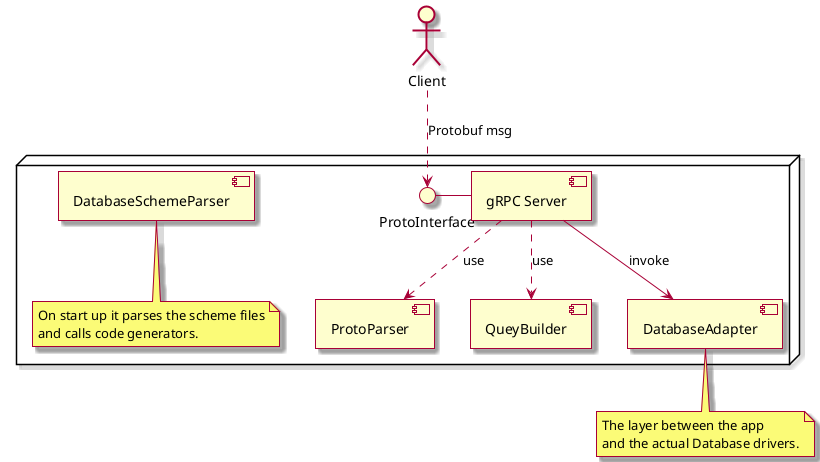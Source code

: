 @startuml
skin rose
actor Client
node {
  () "ProtoInterface" as iproto
  [ProtoParser] as parproto
  [QueyBuilder] as qb
  [gRPC Server] as pe
  [DatabaseAdapter] as dba
  [DatabaseSchemeParser] as dbsp

note bottom of dbsp
  On start up it parses the scheme files
  and calls code generators.
end note
}
Client ..> iproto : Protobuf msg

pe ..> parproto : use
iproto - pe

pe --> dba : invoke

pe ..> qb : use
note bottom of dba
  The layer between the app
  and the actual Database drivers.
end note


@enduml